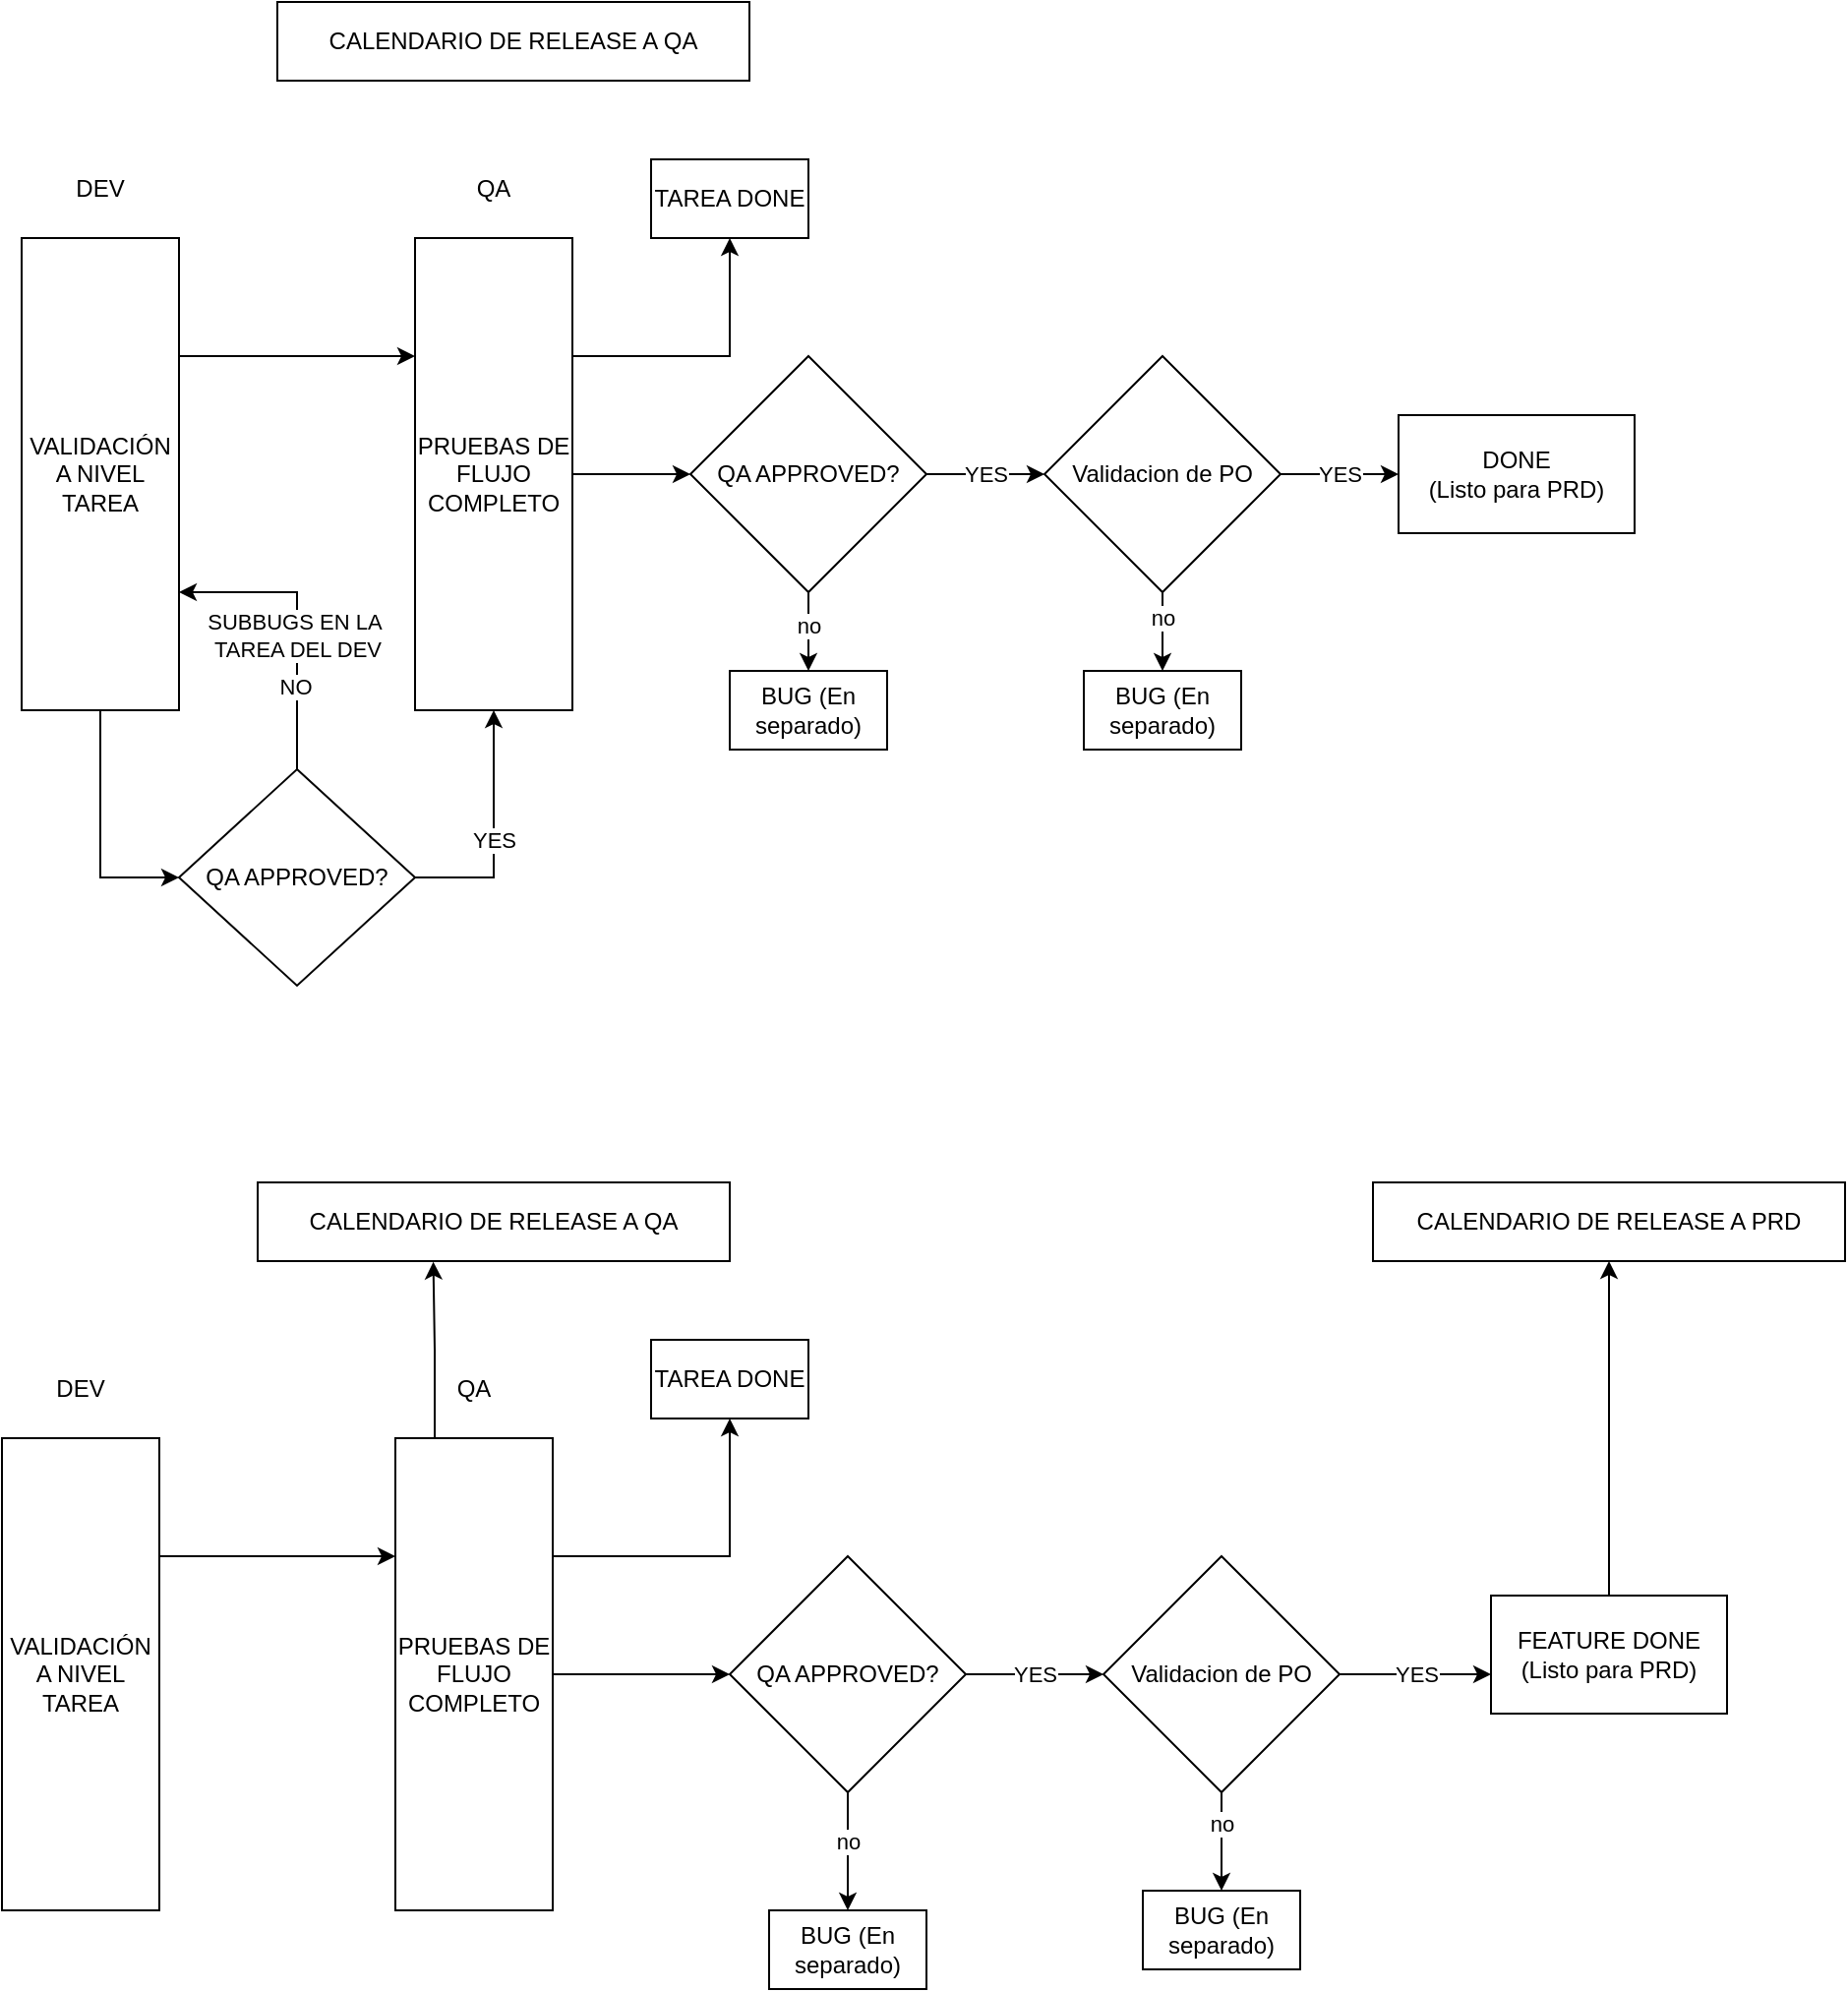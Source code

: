 <mxfile version="28.2.8">
  <diagram name="Página-1" id="94Hs0jSqABns5Plr52A2">
    <mxGraphModel dx="1084" dy="1773" grid="1" gridSize="10" guides="1" tooltips="1" connect="1" arrows="1" fold="1" page="1" pageScale="1" pageWidth="827" pageHeight="1169" math="0" shadow="0">
      <root>
        <mxCell id="0" />
        <mxCell id="1" parent="0" />
        <mxCell id="X7nGWNbRD7jr5Z3X3WkC-9" style="edgeStyle=orthogonalEdgeStyle;rounded=0;orthogonalLoop=1;jettySize=auto;html=1;exitX=1;exitY=0.25;exitDx=0;exitDy=0;entryX=0;entryY=0.25;entryDx=0;entryDy=0;" edge="1" parent="1" source="X7nGWNbRD7jr5Z3X3WkC-2" target="X7nGWNbRD7jr5Z3X3WkC-3">
          <mxGeometry relative="1" as="geometry" />
        </mxCell>
        <mxCell id="X7nGWNbRD7jr5Z3X3WkC-17" style="edgeStyle=orthogonalEdgeStyle;rounded=0;orthogonalLoop=1;jettySize=auto;html=1;entryX=0;entryY=0.5;entryDx=0;entryDy=0;" edge="1" parent="1" source="X7nGWNbRD7jr5Z3X3WkC-2" target="X7nGWNbRD7jr5Z3X3WkC-16">
          <mxGeometry relative="1" as="geometry" />
        </mxCell>
        <mxCell id="X7nGWNbRD7jr5Z3X3WkC-2" value="VALIDACIÓN A NIVEL TAREA" style="rounded=0;whiteSpace=wrap;html=1;" vertex="1" parent="1">
          <mxGeometry x="80" y="80" width="80" height="240" as="geometry" />
        </mxCell>
        <mxCell id="X7nGWNbRD7jr5Z3X3WkC-26" style="edgeStyle=orthogonalEdgeStyle;rounded=0;orthogonalLoop=1;jettySize=auto;html=1;entryX=0;entryY=0.5;entryDx=0;entryDy=0;" edge="1" parent="1" source="X7nGWNbRD7jr5Z3X3WkC-3" target="X7nGWNbRD7jr5Z3X3WkC-25">
          <mxGeometry relative="1" as="geometry" />
        </mxCell>
        <mxCell id="X7nGWNbRD7jr5Z3X3WkC-70" style="edgeStyle=orthogonalEdgeStyle;rounded=0;orthogonalLoop=1;jettySize=auto;html=1;exitX=1;exitY=0.25;exitDx=0;exitDy=0;entryX=0.5;entryY=1;entryDx=0;entryDy=0;" edge="1" parent="1" source="X7nGWNbRD7jr5Z3X3WkC-3" target="X7nGWNbRD7jr5Z3X3WkC-69">
          <mxGeometry relative="1" as="geometry" />
        </mxCell>
        <mxCell id="X7nGWNbRD7jr5Z3X3WkC-3" value="PRUEBAS DE FLUJO COMPLETO" style="rounded=0;whiteSpace=wrap;html=1;" vertex="1" parent="1">
          <mxGeometry x="280" y="80" width="80" height="240" as="geometry" />
        </mxCell>
        <mxCell id="X7nGWNbRD7jr5Z3X3WkC-6" value="DEV" style="text;html=1;whiteSpace=wrap;strokeColor=none;fillColor=none;align=center;verticalAlign=middle;rounded=0;" vertex="1" parent="1">
          <mxGeometry x="90" y="40" width="60" height="30" as="geometry" />
        </mxCell>
        <mxCell id="X7nGWNbRD7jr5Z3X3WkC-7" value="QA" style="text;html=1;whiteSpace=wrap;strokeColor=none;fillColor=none;align=center;verticalAlign=middle;rounded=0;" vertex="1" parent="1">
          <mxGeometry x="290" y="40" width="60" height="30" as="geometry" />
        </mxCell>
        <mxCell id="X7nGWNbRD7jr5Z3X3WkC-18" style="edgeStyle=orthogonalEdgeStyle;rounded=0;orthogonalLoop=1;jettySize=auto;html=1;entryX=0.5;entryY=1;entryDx=0;entryDy=0;exitX=1;exitY=0.5;exitDx=0;exitDy=0;" edge="1" parent="1" source="X7nGWNbRD7jr5Z3X3WkC-16" target="X7nGWNbRD7jr5Z3X3WkC-3">
          <mxGeometry relative="1" as="geometry" />
        </mxCell>
        <mxCell id="X7nGWNbRD7jr5Z3X3WkC-20" value="YES" style="edgeLabel;html=1;align=center;verticalAlign=middle;resizable=0;points=[];" vertex="1" connectable="0" parent="X7nGWNbRD7jr5Z3X3WkC-18">
          <mxGeometry x="-0.056" relative="1" as="geometry">
            <mxPoint as="offset" />
          </mxGeometry>
        </mxCell>
        <mxCell id="X7nGWNbRD7jr5Z3X3WkC-19" style="edgeStyle=orthogonalEdgeStyle;rounded=0;orthogonalLoop=1;jettySize=auto;html=1;entryX=1;entryY=0.75;entryDx=0;entryDy=0;" edge="1" parent="1" source="X7nGWNbRD7jr5Z3X3WkC-16" target="X7nGWNbRD7jr5Z3X3WkC-2">
          <mxGeometry relative="1" as="geometry" />
        </mxCell>
        <mxCell id="X7nGWNbRD7jr5Z3X3WkC-21" value="NO" style="edgeLabel;html=1;align=center;verticalAlign=middle;resizable=0;points=[];" vertex="1" connectable="0" parent="X7nGWNbRD7jr5Z3X3WkC-19">
          <mxGeometry x="-0.44" y="1" relative="1" as="geometry">
            <mxPoint as="offset" />
          </mxGeometry>
        </mxCell>
        <mxCell id="X7nGWNbRD7jr5Z3X3WkC-24" value="SUBBUGS EN LA&amp;nbsp;&lt;div&gt;TAREA DEL DEV&lt;/div&gt;" style="edgeLabel;html=1;align=center;verticalAlign=middle;resizable=0;points=[];" vertex="1" connectable="0" parent="X7nGWNbRD7jr5Z3X3WkC-19">
          <mxGeometry x="-0.073" relative="1" as="geometry">
            <mxPoint y="1" as="offset" />
          </mxGeometry>
        </mxCell>
        <mxCell id="X7nGWNbRD7jr5Z3X3WkC-16" value="QA APPROVED?" style="rhombus;whiteSpace=wrap;html=1;" vertex="1" parent="1">
          <mxGeometry x="160" y="350" width="120" height="110" as="geometry" />
        </mxCell>
        <mxCell id="X7nGWNbRD7jr5Z3X3WkC-29" style="edgeStyle=orthogonalEdgeStyle;rounded=0;orthogonalLoop=1;jettySize=auto;html=1;entryX=0.5;entryY=0;entryDx=0;entryDy=0;" edge="1" parent="1" source="X7nGWNbRD7jr5Z3X3WkC-25" target="X7nGWNbRD7jr5Z3X3WkC-30">
          <mxGeometry relative="1" as="geometry">
            <mxPoint x="480" y="290" as="targetPoint" />
          </mxGeometry>
        </mxCell>
        <mxCell id="X7nGWNbRD7jr5Z3X3WkC-37" value="no" style="edgeLabel;html=1;align=center;verticalAlign=middle;resizable=0;points=[];" vertex="1" connectable="0" parent="X7nGWNbRD7jr5Z3X3WkC-29">
          <mxGeometry x="-0.175" relative="1" as="geometry">
            <mxPoint as="offset" />
          </mxGeometry>
        </mxCell>
        <mxCell id="X7nGWNbRD7jr5Z3X3WkC-32" value="YES" style="edgeStyle=orthogonalEdgeStyle;rounded=0;orthogonalLoop=1;jettySize=auto;html=1;" edge="1" parent="1" source="X7nGWNbRD7jr5Z3X3WkC-25" target="X7nGWNbRD7jr5Z3X3WkC-31">
          <mxGeometry relative="1" as="geometry" />
        </mxCell>
        <mxCell id="X7nGWNbRD7jr5Z3X3WkC-25" value="QA APPROVED?" style="rhombus;whiteSpace=wrap;html=1;" vertex="1" parent="1">
          <mxGeometry x="420" y="140" width="120" height="120" as="geometry" />
        </mxCell>
        <mxCell id="X7nGWNbRD7jr5Z3X3WkC-30" value="BUG (En separado)" style="rounded=0;whiteSpace=wrap;html=1;" vertex="1" parent="1">
          <mxGeometry x="440" y="300" width="80" height="40" as="geometry" />
        </mxCell>
        <mxCell id="X7nGWNbRD7jr5Z3X3WkC-34" value="YES" style="edgeStyle=orthogonalEdgeStyle;rounded=0;orthogonalLoop=1;jettySize=auto;html=1;" edge="1" parent="1" source="X7nGWNbRD7jr5Z3X3WkC-31" target="X7nGWNbRD7jr5Z3X3WkC-33">
          <mxGeometry relative="1" as="geometry">
            <Array as="points">
              <mxPoint x="740" y="200" />
              <mxPoint x="740" y="200" />
            </Array>
          </mxGeometry>
        </mxCell>
        <mxCell id="X7nGWNbRD7jr5Z3X3WkC-35" style="edgeStyle=orthogonalEdgeStyle;rounded=0;orthogonalLoop=1;jettySize=auto;html=1;entryX=0.5;entryY=0;entryDx=0;entryDy=0;" edge="1" parent="1" source="X7nGWNbRD7jr5Z3X3WkC-31" target="X7nGWNbRD7jr5Z3X3WkC-36">
          <mxGeometry relative="1" as="geometry">
            <mxPoint x="650" y="300" as="targetPoint" />
          </mxGeometry>
        </mxCell>
        <mxCell id="X7nGWNbRD7jr5Z3X3WkC-38" value="no" style="edgeLabel;html=1;align=center;verticalAlign=middle;resizable=0;points=[];" vertex="1" connectable="0" parent="X7nGWNbRD7jr5Z3X3WkC-35">
          <mxGeometry x="-0.375" relative="1" as="geometry">
            <mxPoint as="offset" />
          </mxGeometry>
        </mxCell>
        <mxCell id="X7nGWNbRD7jr5Z3X3WkC-31" value="Validacion de PO" style="rhombus;whiteSpace=wrap;html=1;" vertex="1" parent="1">
          <mxGeometry x="600" y="140" width="120" height="120" as="geometry" />
        </mxCell>
        <mxCell id="X7nGWNbRD7jr5Z3X3WkC-33" value="DONE &lt;br&gt;(Listo para PRD)" style="whiteSpace=wrap;html=1;" vertex="1" parent="1">
          <mxGeometry x="780" y="170" width="120" height="60" as="geometry" />
        </mxCell>
        <mxCell id="X7nGWNbRD7jr5Z3X3WkC-36" value="BUG (En separado)" style="rounded=0;whiteSpace=wrap;html=1;" vertex="1" parent="1">
          <mxGeometry x="620" y="300" width="80" height="40" as="geometry" />
        </mxCell>
        <mxCell id="X7nGWNbRD7jr5Z3X3WkC-40" style="edgeStyle=orthogonalEdgeStyle;rounded=0;orthogonalLoop=1;jettySize=auto;html=1;exitX=1;exitY=0.25;exitDx=0;exitDy=0;entryX=0;entryY=0.25;entryDx=0;entryDy=0;" edge="1" parent="1" source="X7nGWNbRD7jr5Z3X3WkC-42" target="X7nGWNbRD7jr5Z3X3WkC-44">
          <mxGeometry relative="1" as="geometry" />
        </mxCell>
        <mxCell id="X7nGWNbRD7jr5Z3X3WkC-42" value="VALIDACIÓN A NIVEL TAREA" style="rounded=0;whiteSpace=wrap;html=1;" vertex="1" parent="1">
          <mxGeometry x="70" y="690" width="80" height="240" as="geometry" />
        </mxCell>
        <mxCell id="X7nGWNbRD7jr5Z3X3WkC-43" style="edgeStyle=orthogonalEdgeStyle;rounded=0;orthogonalLoop=1;jettySize=auto;html=1;entryX=0;entryY=0.5;entryDx=0;entryDy=0;" edge="1" parent="1" source="X7nGWNbRD7jr5Z3X3WkC-44" target="X7nGWNbRD7jr5Z3X3WkC-58">
          <mxGeometry relative="1" as="geometry" />
        </mxCell>
        <mxCell id="X7nGWNbRD7jr5Z3X3WkC-68" style="edgeStyle=orthogonalEdgeStyle;rounded=0;orthogonalLoop=1;jettySize=auto;html=1;exitX=1;exitY=0.25;exitDx=0;exitDy=0;entryX=0.5;entryY=1;entryDx=0;entryDy=0;" edge="1" parent="1" source="X7nGWNbRD7jr5Z3X3WkC-44" target="X7nGWNbRD7jr5Z3X3WkC-67">
          <mxGeometry relative="1" as="geometry" />
        </mxCell>
        <mxCell id="X7nGWNbRD7jr5Z3X3WkC-44" value="PRUEBAS DE FLUJO COMPLETO" style="rounded=0;whiteSpace=wrap;html=1;" vertex="1" parent="1">
          <mxGeometry x="270" y="690" width="80" height="240" as="geometry" />
        </mxCell>
        <mxCell id="X7nGWNbRD7jr5Z3X3WkC-45" value="DEV" style="text;html=1;whiteSpace=wrap;strokeColor=none;fillColor=none;align=center;verticalAlign=middle;rounded=0;" vertex="1" parent="1">
          <mxGeometry x="80" y="650" width="60" height="30" as="geometry" />
        </mxCell>
        <mxCell id="X7nGWNbRD7jr5Z3X3WkC-46" value="QA" style="text;html=1;whiteSpace=wrap;strokeColor=none;fillColor=none;align=center;verticalAlign=middle;rounded=0;" vertex="1" parent="1">
          <mxGeometry x="280" y="650" width="60" height="30" as="geometry" />
        </mxCell>
        <mxCell id="X7nGWNbRD7jr5Z3X3WkC-55" style="edgeStyle=orthogonalEdgeStyle;rounded=0;orthogonalLoop=1;jettySize=auto;html=1;entryX=0.5;entryY=0;entryDx=0;entryDy=0;" edge="1" parent="1" source="X7nGWNbRD7jr5Z3X3WkC-58" target="X7nGWNbRD7jr5Z3X3WkC-59">
          <mxGeometry relative="1" as="geometry">
            <mxPoint x="470" y="900" as="targetPoint" />
          </mxGeometry>
        </mxCell>
        <mxCell id="X7nGWNbRD7jr5Z3X3WkC-56" value="no" style="edgeLabel;html=1;align=center;verticalAlign=middle;resizable=0;points=[];" vertex="1" connectable="0" parent="X7nGWNbRD7jr5Z3X3WkC-55">
          <mxGeometry x="-0.175" relative="1" as="geometry">
            <mxPoint as="offset" />
          </mxGeometry>
        </mxCell>
        <mxCell id="X7nGWNbRD7jr5Z3X3WkC-57" value="YES" style="edgeStyle=orthogonalEdgeStyle;rounded=0;orthogonalLoop=1;jettySize=auto;html=1;" edge="1" parent="1" source="X7nGWNbRD7jr5Z3X3WkC-58" target="X7nGWNbRD7jr5Z3X3WkC-63">
          <mxGeometry relative="1" as="geometry" />
        </mxCell>
        <mxCell id="X7nGWNbRD7jr5Z3X3WkC-58" value="QA APPROVED?" style="rhombus;whiteSpace=wrap;html=1;" vertex="1" parent="1">
          <mxGeometry x="440" y="750" width="120" height="120" as="geometry" />
        </mxCell>
        <mxCell id="X7nGWNbRD7jr5Z3X3WkC-59" value="BUG (En separado)" style="rounded=0;whiteSpace=wrap;html=1;" vertex="1" parent="1">
          <mxGeometry x="460" y="930" width="80" height="40" as="geometry" />
        </mxCell>
        <mxCell id="X7nGWNbRD7jr5Z3X3WkC-60" value="YES" style="edgeStyle=orthogonalEdgeStyle;rounded=0;orthogonalLoop=1;jettySize=auto;html=1;" edge="1" parent="1" source="X7nGWNbRD7jr5Z3X3WkC-63" target="X7nGWNbRD7jr5Z3X3WkC-64">
          <mxGeometry relative="1" as="geometry">
            <Array as="points">
              <mxPoint x="730" y="810" />
              <mxPoint x="730" y="810" />
            </Array>
          </mxGeometry>
        </mxCell>
        <mxCell id="X7nGWNbRD7jr5Z3X3WkC-61" style="edgeStyle=orthogonalEdgeStyle;rounded=0;orthogonalLoop=1;jettySize=auto;html=1;entryX=0.5;entryY=0;entryDx=0;entryDy=0;" edge="1" parent="1" source="X7nGWNbRD7jr5Z3X3WkC-63" target="X7nGWNbRD7jr5Z3X3WkC-65">
          <mxGeometry relative="1" as="geometry">
            <mxPoint x="640" y="910" as="targetPoint" />
          </mxGeometry>
        </mxCell>
        <mxCell id="X7nGWNbRD7jr5Z3X3WkC-62" value="no" style="edgeLabel;html=1;align=center;verticalAlign=middle;resizable=0;points=[];" vertex="1" connectable="0" parent="X7nGWNbRD7jr5Z3X3WkC-61">
          <mxGeometry x="-0.375" relative="1" as="geometry">
            <mxPoint as="offset" />
          </mxGeometry>
        </mxCell>
        <mxCell id="X7nGWNbRD7jr5Z3X3WkC-63" value="Validacion de PO" style="rhombus;whiteSpace=wrap;html=1;" vertex="1" parent="1">
          <mxGeometry x="630" y="750" width="120" height="120" as="geometry" />
        </mxCell>
        <mxCell id="X7nGWNbRD7jr5Z3X3WkC-74" style="edgeStyle=orthogonalEdgeStyle;rounded=0;orthogonalLoop=1;jettySize=auto;html=1;exitX=0.5;exitY=0;exitDx=0;exitDy=0;entryX=0.5;entryY=1;entryDx=0;entryDy=0;" edge="1" parent="1" source="X7nGWNbRD7jr5Z3X3WkC-64" target="X7nGWNbRD7jr5Z3X3WkC-73">
          <mxGeometry relative="1" as="geometry" />
        </mxCell>
        <mxCell id="X7nGWNbRD7jr5Z3X3WkC-64" value="FEATURE DONE&lt;br&gt;&lt;div&gt;(Listo para PRD)&lt;/div&gt;" style="whiteSpace=wrap;html=1;" vertex="1" parent="1">
          <mxGeometry x="827" y="770" width="120" height="60" as="geometry" />
        </mxCell>
        <mxCell id="X7nGWNbRD7jr5Z3X3WkC-65" value="BUG (En separado)" style="rounded=0;whiteSpace=wrap;html=1;" vertex="1" parent="1">
          <mxGeometry x="650" y="920" width="80" height="40" as="geometry" />
        </mxCell>
        <mxCell id="X7nGWNbRD7jr5Z3X3WkC-67" value="TAREA DONE" style="rounded=0;whiteSpace=wrap;html=1;" vertex="1" parent="1">
          <mxGeometry x="400" y="640" width="80" height="40" as="geometry" />
        </mxCell>
        <mxCell id="X7nGWNbRD7jr5Z3X3WkC-69" value="TAREA DONE" style="rounded=0;whiteSpace=wrap;html=1;" vertex="1" parent="1">
          <mxGeometry x="400" y="40" width="80" height="40" as="geometry" />
        </mxCell>
        <mxCell id="X7nGWNbRD7jr5Z3X3WkC-71" value="CALENDARIO DE RELEASE A QA" style="rounded=0;whiteSpace=wrap;html=1;" vertex="1" parent="1">
          <mxGeometry x="200" y="560" width="240" height="40" as="geometry" />
        </mxCell>
        <mxCell id="X7nGWNbRD7jr5Z3X3WkC-72" value="CALENDARIO DE RELEASE A QA" style="rounded=0;whiteSpace=wrap;html=1;" vertex="1" parent="1">
          <mxGeometry x="210" y="-40" width="240" height="40" as="geometry" />
        </mxCell>
        <mxCell id="X7nGWNbRD7jr5Z3X3WkC-73" value="CALENDARIO DE RELEASE A PRD" style="rounded=0;whiteSpace=wrap;html=1;" vertex="1" parent="1">
          <mxGeometry x="767" y="560" width="240" height="40" as="geometry" />
        </mxCell>
        <mxCell id="X7nGWNbRD7jr5Z3X3WkC-75" style="edgeStyle=orthogonalEdgeStyle;rounded=0;orthogonalLoop=1;jettySize=auto;html=1;exitX=0.25;exitY=0;exitDx=0;exitDy=0;entryX=0.372;entryY=1.008;entryDx=0;entryDy=0;entryPerimeter=0;" edge="1" parent="1" source="X7nGWNbRD7jr5Z3X3WkC-44" target="X7nGWNbRD7jr5Z3X3WkC-71">
          <mxGeometry relative="1" as="geometry">
            <mxPoint x="290" y="610" as="targetPoint" />
          </mxGeometry>
        </mxCell>
      </root>
    </mxGraphModel>
  </diagram>
</mxfile>

